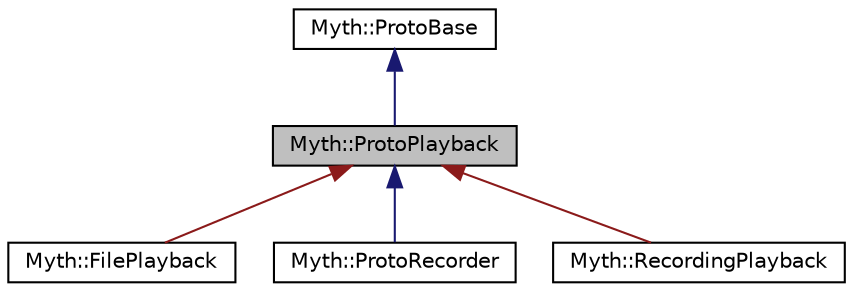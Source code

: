 digraph "Myth::ProtoPlayback"
{
  edge [fontname="Helvetica",fontsize="10",labelfontname="Helvetica",labelfontsize="10"];
  node [fontname="Helvetica",fontsize="10",shape=record];
  Node1 [label="Myth::ProtoPlayback",height=0.2,width=0.4,color="black", fillcolor="grey75", style="filled" fontcolor="black"];
  Node2 -> Node1 [dir="back",color="midnightblue",fontsize="10",style="solid",fontname="Helvetica"];
  Node2 [label="Myth::ProtoBase",height=0.2,width=0.4,color="black", fillcolor="white", style="filled",URL="$classMyth_1_1ProtoBase.html"];
  Node1 -> Node3 [dir="back",color="firebrick4",fontsize="10",style="solid",fontname="Helvetica"];
  Node3 [label="Myth::FilePlayback",height=0.2,width=0.4,color="black", fillcolor="white", style="filled",URL="$classMyth_1_1FilePlayback.html"];
  Node1 -> Node4 [dir="back",color="midnightblue",fontsize="10",style="solid",fontname="Helvetica"];
  Node4 [label="Myth::ProtoRecorder",height=0.2,width=0.4,color="black", fillcolor="white", style="filled",URL="$classMyth_1_1ProtoRecorder.html"];
  Node1 -> Node5 [dir="back",color="firebrick4",fontsize="10",style="solid",fontname="Helvetica"];
  Node5 [label="Myth::RecordingPlayback",height=0.2,width=0.4,color="black", fillcolor="white", style="filled",URL="$classMyth_1_1RecordingPlayback.html"];
}
